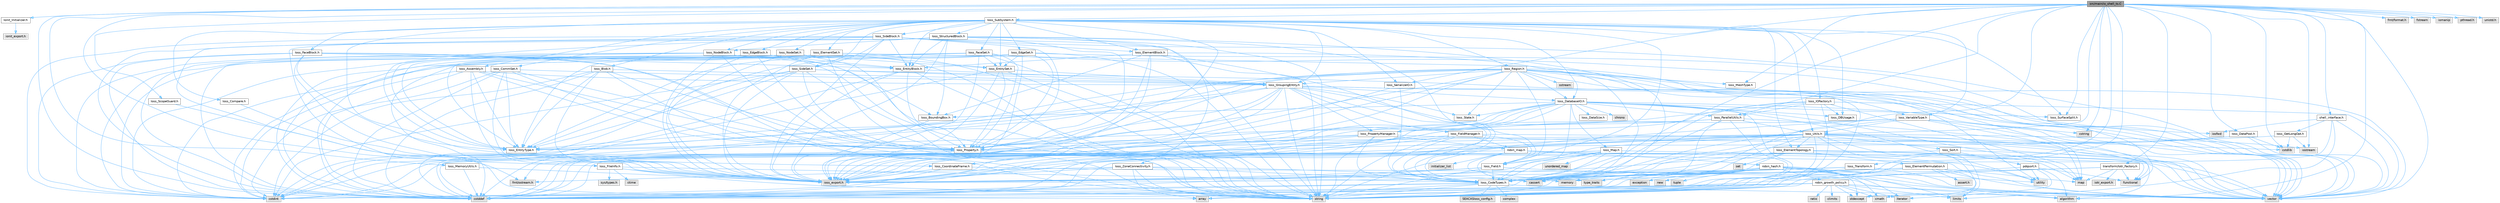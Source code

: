 digraph "src/main/io_shell_ts.C"
{
 // INTERACTIVE_SVG=YES
 // LATEX_PDF_SIZE
  bgcolor="transparent";
  edge [fontname=Helvetica,fontsize=10,labelfontname=Helvetica,labelfontsize=10];
  node [fontname=Helvetica,fontsize=10,shape=box,height=0.2,width=0.4];
  Node1 [id="Node000001",label="src/main/io_shell_ts.C",height=0.2,width=0.4,color="gray40", fillcolor="grey60", style="filled", fontcolor="black",tooltip=" "];
  Node1 -> Node2 [id="edge1_Node000001_Node000002",color="steelblue1",style="solid",tooltip=" "];
  Node2 [id="Node000002",label="Ionit_Initializer.h",height=0.2,width=0.4,color="grey40", fillcolor="white", style="filled",URL="$Ionit__Initializer_8h.html",tooltip=" "];
  Node2 -> Node3 [id="edge2_Node000002_Node000003",color="steelblue1",style="solid",tooltip=" "];
  Node3 [id="Node000003",label="ionit_export.h",height=0.2,width=0.4,color="grey60", fillcolor="#E0E0E0", style="filled",tooltip=" "];
  Node1 -> Node4 [id="edge3_Node000001_Node000004",color="steelblue1",style="solid",tooltip=" "];
  Node4 [id="Node000004",label="Ioss_CodeTypes.h",height=0.2,width=0.4,color="grey40", fillcolor="white", style="filled",URL="$Ioss__CodeTypes_8h.html",tooltip=" "];
  Node4 -> Node5 [id="edge4_Node000004_Node000005",color="steelblue1",style="solid",tooltip=" "];
  Node5 [id="Node000005",label="array",height=0.2,width=0.4,color="grey60", fillcolor="#E0E0E0", style="filled",tooltip=" "];
  Node4 -> Node6 [id="edge5_Node000004_Node000006",color="steelblue1",style="solid",tooltip=" "];
  Node6 [id="Node000006",label="cstddef",height=0.2,width=0.4,color="grey60", fillcolor="#E0E0E0", style="filled",tooltip=" "];
  Node4 -> Node7 [id="edge6_Node000004_Node000007",color="steelblue1",style="solid",tooltip=" "];
  Node7 [id="Node000007",label="cstdint",height=0.2,width=0.4,color="grey60", fillcolor="#E0E0E0", style="filled",tooltip=" "];
  Node4 -> Node8 [id="edge7_Node000004_Node000008",color="steelblue1",style="solid",tooltip=" "];
  Node8 [id="Node000008",label="string",height=0.2,width=0.4,color="grey60", fillcolor="#E0E0E0", style="filled",tooltip=" "];
  Node4 -> Node9 [id="edge8_Node000004_Node000009",color="steelblue1",style="solid",tooltip=" "];
  Node9 [id="Node000009",label="vector",height=0.2,width=0.4,color="grey60", fillcolor="#E0E0E0", style="filled",tooltip=" "];
  Node4 -> Node10 [id="edge9_Node000004_Node000010",color="steelblue1",style="solid",tooltip=" "];
  Node10 [id="Node000010",label="SEACASIoss_config.h",height=0.2,width=0.4,color="grey60", fillcolor="#E0E0E0", style="filled",tooltip=" "];
  Node4 -> Node11 [id="edge10_Node000004_Node000011",color="steelblue1",style="solid",tooltip=" "];
  Node11 [id="Node000011",label="complex",height=0.2,width=0.4,color="grey60", fillcolor="#E0E0E0", style="filled",tooltip=" "];
  Node1 -> Node12 [id="edge11_Node000001_Node000012",color="steelblue1",style="solid",tooltip=" "];
  Node12 [id="Node000012",label="Ioss_DataPool.h",height=0.2,width=0.4,color="grey40", fillcolor="white", style="filled",URL="$Ioss__DataPool_8h.html",tooltip=" "];
  Node12 -> Node13 [id="edge12_Node000012_Node000013",color="steelblue1",style="solid",tooltip=" "];
  Node13 [id="Node000013",label="ioss_export.h",height=0.2,width=0.4,color="grey60", fillcolor="#E0E0E0", style="filled",tooltip=" "];
  Node12 -> Node4 [id="edge13_Node000012_Node000004",color="steelblue1",style="solid",tooltip=" "];
  Node12 -> Node14 [id="edge14_Node000012_Node000014",color="steelblue1",style="solid",tooltip=" "];
  Node14 [id="Node000014",label="cstdlib",height=0.2,width=0.4,color="grey60", fillcolor="#E0E0E0", style="filled",tooltip=" "];
  Node12 -> Node9 [id="edge15_Node000012_Node000009",color="steelblue1",style="solid",tooltip=" "];
  Node1 -> Node15 [id="edge16_Node000001_Node000015",color="steelblue1",style="solid",tooltip=" "];
  Node15 [id="Node000015",label="Ioss_FileInfo.h",height=0.2,width=0.4,color="grey40", fillcolor="white", style="filled",URL="$Ioss__FileInfo_8h.html",tooltip=" "];
  Node15 -> Node13 [id="edge17_Node000015_Node000013",color="steelblue1",style="solid",tooltip=" "];
  Node15 -> Node4 [id="edge18_Node000015_Node000004",color="steelblue1",style="solid",tooltip=" "];
  Node15 -> Node16 [id="edge19_Node000015_Node000016",color="steelblue1",style="solid",tooltip=" "];
  Node16 [id="Node000016",label="ctime",height=0.2,width=0.4,color="grey60", fillcolor="#E0E0E0", style="filled",tooltip=" "];
  Node15 -> Node8 [id="edge20_Node000015_Node000008",color="steelblue1",style="solid",tooltip=" "];
  Node15 -> Node17 [id="edge21_Node000015_Node000017",color="steelblue1",style="solid",tooltip=" "];
  Node17 [id="Node000017",label="sys/types.h",height=0.2,width=0.4,color="grey60", fillcolor="#E0E0E0", style="filled",tooltip=" "];
  Node1 -> Node18 [id="edge22_Node000001_Node000018",color="steelblue1",style="solid",tooltip=" "];
  Node18 [id="Node000018",label="Ioss_MemoryUtils.h",height=0.2,width=0.4,color="grey40", fillcolor="white", style="filled",URL="$Ioss__MemoryUtils_8h.html",tooltip=" "];
  Node18 -> Node6 [id="edge23_Node000018_Node000006",color="steelblue1",style="solid",tooltip=" "];
  Node18 -> Node13 [id="edge24_Node000018_Node000013",color="steelblue1",style="solid",tooltip=" "];
  Node1 -> Node19 [id="edge25_Node000001_Node000019",color="steelblue1",style="solid",tooltip=" "];
  Node19 [id="Node000019",label="Ioss_MeshType.h",height=0.2,width=0.4,color="grey40", fillcolor="white", style="filled",URL="$Ioss__MeshType_8h.html",tooltip=" "];
  Node1 -> Node20 [id="edge26_Node000001_Node000020",color="steelblue1",style="solid",tooltip=" "];
  Node20 [id="Node000020",label="Ioss_ParallelUtils.h",height=0.2,width=0.4,color="grey40", fillcolor="white", style="filled",URL="$Ioss__ParallelUtils_8h.html",tooltip=" "];
  Node20 -> Node13 [id="edge27_Node000020_Node000013",color="steelblue1",style="solid",tooltip=" "];
  Node20 -> Node4 [id="edge28_Node000020_Node000004",color="steelblue1",style="solid",tooltip=" "];
  Node20 -> Node21 [id="edge29_Node000020_Node000021",color="steelblue1",style="solid",tooltip=" "];
  Node21 [id="Node000021",label="Ioss_Utils.h",height=0.2,width=0.4,color="grey40", fillcolor="white", style="filled",URL="$Ioss__Utils_8h.html",tooltip=" "];
  Node21 -> Node13 [id="edge30_Node000021_Node000013",color="steelblue1",style="solid",tooltip=" "];
  Node21 -> Node4 [id="edge31_Node000021_Node000004",color="steelblue1",style="solid",tooltip=" "];
  Node21 -> Node22 [id="edge32_Node000021_Node000022",color="steelblue1",style="solid",tooltip=" "];
  Node22 [id="Node000022",label="Ioss_ElementTopology.h",height=0.2,width=0.4,color="grey40", fillcolor="white", style="filled",URL="$Ioss__ElementTopology_8h.html",tooltip=" "];
  Node22 -> Node13 [id="edge33_Node000022_Node000013",color="steelblue1",style="solid",tooltip=" "];
  Node22 -> Node4 [id="edge34_Node000022_Node000004",color="steelblue1",style="solid",tooltip=" "];
  Node22 -> Node23 [id="edge35_Node000022_Node000023",color="steelblue1",style="solid",tooltip=" "];
  Node23 [id="Node000023",label="Ioss_ElementPermutation.h",height=0.2,width=0.4,color="grey40", fillcolor="white", style="filled",URL="$Ioss__ElementPermutation_8h.html",tooltip=" "];
  Node23 -> Node13 [id="edge36_Node000023_Node000013",color="steelblue1",style="solid",tooltip=" "];
  Node23 -> Node4 [id="edge37_Node000023_Node000004",color="steelblue1",style="solid",tooltip=" "];
  Node23 -> Node24 [id="edge38_Node000023_Node000024",color="steelblue1",style="solid",tooltip=" "];
  Node24 [id="Node000024",label="assert.h",height=0.2,width=0.4,color="grey60", fillcolor="#E0E0E0", style="filled",tooltip=" "];
  Node23 -> Node25 [id="edge39_Node000023_Node000025",color="steelblue1",style="solid",tooltip=" "];
  Node25 [id="Node000025",label="limits",height=0.2,width=0.4,color="grey60", fillcolor="#E0E0E0", style="filled",tooltip=" "];
  Node23 -> Node26 [id="edge40_Node000023_Node000026",color="steelblue1",style="solid",tooltip=" "];
  Node26 [id="Node000026",label="map",height=0.2,width=0.4,color="grey60", fillcolor="#E0E0E0", style="filled",tooltip=" "];
  Node23 -> Node8 [id="edge41_Node000023_Node000008",color="steelblue1",style="solid",tooltip=" "];
  Node23 -> Node9 [id="edge42_Node000023_Node000009",color="steelblue1",style="solid",tooltip=" "];
  Node22 -> Node26 [id="edge43_Node000022_Node000026",color="steelblue1",style="solid",tooltip=" "];
  Node22 -> Node27 [id="edge44_Node000022_Node000027",color="steelblue1",style="solid",tooltip=" "];
  Node27 [id="Node000027",label="set",height=0.2,width=0.4,color="grey60", fillcolor="#E0E0E0", style="filled",tooltip=" "];
  Node22 -> Node8 [id="edge45_Node000022_Node000008",color="steelblue1",style="solid",tooltip=" "];
  Node22 -> Node9 [id="edge46_Node000022_Node000009",color="steelblue1",style="solid",tooltip=" "];
  Node21 -> Node28 [id="edge47_Node000021_Node000028",color="steelblue1",style="solid",tooltip=" "];
  Node28 [id="Node000028",label="Ioss_EntityType.h",height=0.2,width=0.4,color="grey40", fillcolor="white", style="filled",URL="$Ioss__EntityType_8h.html",tooltip=" "];
  Node21 -> Node29 [id="edge48_Node000021_Node000029",color="steelblue1",style="solid",tooltip=" "];
  Node29 [id="Node000029",label="Ioss_Field.h",height=0.2,width=0.4,color="grey40", fillcolor="white", style="filled",URL="$Ioss__Field_8h.html",tooltip=" "];
  Node29 -> Node13 [id="edge49_Node000029_Node000013",color="steelblue1",style="solid",tooltip=" "];
  Node29 -> Node4 [id="edge50_Node000029_Node000004",color="steelblue1",style="solid",tooltip=" "];
  Node29 -> Node6 [id="edge51_Node000029_Node000006",color="steelblue1",style="solid",tooltip=" "];
  Node29 -> Node8 [id="edge52_Node000029_Node000008",color="steelblue1",style="solid",tooltip=" "];
  Node29 -> Node9 [id="edge53_Node000029_Node000009",color="steelblue1",style="solid",tooltip=" "];
  Node21 -> Node30 [id="edge54_Node000021_Node000030",color="steelblue1",style="solid",tooltip=" "];
  Node30 [id="Node000030",label="Ioss_Property.h",height=0.2,width=0.4,color="grey40", fillcolor="white", style="filled",URL="$Ioss__Property_8h.html",tooltip=" "];
  Node30 -> Node13 [id="edge55_Node000030_Node000013",color="steelblue1",style="solid",tooltip=" "];
  Node30 -> Node7 [id="edge56_Node000030_Node000007",color="steelblue1",style="solid",tooltip=" "];
  Node30 -> Node8 [id="edge57_Node000030_Node000008",color="steelblue1",style="solid",tooltip=" "];
  Node30 -> Node9 [id="edge58_Node000030_Node000009",color="steelblue1",style="solid",tooltip=" "];
  Node21 -> Node31 [id="edge59_Node000021_Node000031",color="steelblue1",style="solid",tooltip=" "];
  Node31 [id="Node000031",label="Ioss_Sort.h",height=0.2,width=0.4,color="grey40", fillcolor="white", style="filled",URL="$Ioss__Sort_8h.html",tooltip=" "];
  Node31 -> Node32 [id="edge60_Node000031_Node000032",color="steelblue1",style="solid",tooltip=" "];
  Node32 [id="Node000032",label="pdqsort.h",height=0.2,width=0.4,color="grey40", fillcolor="white", style="filled",URL="$pdqsort_8h.html",tooltip=" "];
  Node32 -> Node33 [id="edge61_Node000032_Node000033",color="steelblue1",style="solid",tooltip=" "];
  Node33 [id="Node000033",label="algorithm",height=0.2,width=0.4,color="grey60", fillcolor="#E0E0E0", style="filled",tooltip=" "];
  Node32 -> Node6 [id="edge62_Node000032_Node000006",color="steelblue1",style="solid",tooltip=" "];
  Node32 -> Node34 [id="edge63_Node000032_Node000034",color="steelblue1",style="solid",tooltip=" "];
  Node34 [id="Node000034",label="functional",height=0.2,width=0.4,color="grey60", fillcolor="#E0E0E0", style="filled",tooltip=" "];
  Node32 -> Node35 [id="edge64_Node000032_Node000035",color="steelblue1",style="solid",tooltip=" "];
  Node35 [id="Node000035",label="iterator",height=0.2,width=0.4,color="grey60", fillcolor="#E0E0E0", style="filled",tooltip=" "];
  Node32 -> Node36 [id="edge65_Node000032_Node000036",color="steelblue1",style="solid",tooltip=" "];
  Node36 [id="Node000036",label="utility",height=0.2,width=0.4,color="grey60", fillcolor="#E0E0E0", style="filled",tooltip=" "];
  Node31 -> Node6 [id="edge66_Node000031_Node000006",color="steelblue1",style="solid",tooltip=" "];
  Node31 -> Node9 [id="edge67_Node000031_Node000009",color="steelblue1",style="solid",tooltip=" "];
  Node21 -> Node33 [id="edge68_Node000021_Node000033",color="steelblue1",style="solid",tooltip=" "];
  Node21 -> Node37 [id="edge69_Node000021_Node000037",color="steelblue1",style="solid",tooltip=" "];
  Node37 [id="Node000037",label="cassert",height=0.2,width=0.4,color="grey60", fillcolor="#E0E0E0", style="filled",tooltip=" "];
  Node21 -> Node38 [id="edge70_Node000021_Node000038",color="steelblue1",style="solid",tooltip=" "];
  Node38 [id="Node000038",label="cmath",height=0.2,width=0.4,color="grey60", fillcolor="#E0E0E0", style="filled",tooltip=" "];
  Node21 -> Node6 [id="edge71_Node000021_Node000006",color="steelblue1",style="solid",tooltip=" "];
  Node21 -> Node7 [id="edge72_Node000021_Node000007",color="steelblue1",style="solid",tooltip=" "];
  Node21 -> Node14 [id="edge73_Node000021_Node000014",color="steelblue1",style="solid",tooltip=" "];
  Node21 -> Node39 [id="edge74_Node000021_Node000039",color="steelblue1",style="solid",tooltip=" "];
  Node39 [id="Node000039",label="iostream",height=0.2,width=0.4,color="grey60", fillcolor="#E0E0E0", style="filled",tooltip=" "];
  Node21 -> Node40 [id="edge75_Node000021_Node000040",color="steelblue1",style="solid",tooltip=" "];
  Node40 [id="Node000040",label="stdexcept",height=0.2,width=0.4,color="grey60", fillcolor="#E0E0E0", style="filled",tooltip=" "];
  Node21 -> Node8 [id="edge76_Node000021_Node000008",color="steelblue1",style="solid",tooltip=" "];
  Node21 -> Node9 [id="edge77_Node000021_Node000009",color="steelblue1",style="solid",tooltip=" "];
  Node20 -> Node37 [id="edge78_Node000020_Node000037",color="steelblue1",style="solid",tooltip=" "];
  Node20 -> Node6 [id="edge79_Node000020_Node000006",color="steelblue1",style="solid",tooltip=" "];
  Node20 -> Node8 [id="edge80_Node000020_Node000008",color="steelblue1",style="solid",tooltip=" "];
  Node20 -> Node9 [id="edge81_Node000020_Node000009",color="steelblue1",style="solid",tooltip=" "];
  Node1 -> Node41 [id="edge82_Node000001_Node000041",color="steelblue1",style="solid",tooltip=" "];
  Node41 [id="Node000041",label="Ioss_ScopeGuard.h",height=0.2,width=0.4,color="grey40", fillcolor="white", style="filled",URL="$Ioss__ScopeGuard_8h.html",tooltip=" "];
  Node41 -> Node13 [id="edge83_Node000041_Node000013",color="steelblue1",style="solid",tooltip=" "];
  Node1 -> Node42 [id="edge84_Node000001_Node000042",color="steelblue1",style="solid",tooltip=" "];
  Node42 [id="Node000042",label="Ioss_SerializeIO.h",height=0.2,width=0.4,color="grey40", fillcolor="white", style="filled",URL="$Ioss__SerializeIO_8h.html",tooltip=" "];
  Node42 -> Node13 [id="edge85_Node000042_Node000013",color="steelblue1",style="solid",tooltip=" "];
  Node42 -> Node4 [id="edge86_Node000042_Node000004",color="steelblue1",style="solid",tooltip=" "];
  Node1 -> Node43 [id="edge87_Node000001_Node000043",color="steelblue1",style="solid",tooltip=" "];
  Node43 [id="Node000043",label="Ioss_SubSystem.h",height=0.2,width=0.4,color="grey40", fillcolor="white", style="filled",URL="$Ioss__SubSystem_8h.html",tooltip=" "];
  Node43 -> Node44 [id="edge88_Node000043_Node000044",color="steelblue1",style="solid",tooltip=" "];
  Node44 [id="Node000044",label="Ioss_Assembly.h",height=0.2,width=0.4,color="grey40", fillcolor="white", style="filled",URL="$Ioss__Assembly_8h.html",tooltip=" "];
  Node44 -> Node13 [id="edge89_Node000044_Node000013",color="steelblue1",style="solid",tooltip=" "];
  Node44 -> Node28 [id="edge90_Node000044_Node000028",color="steelblue1",style="solid",tooltip=" "];
  Node44 -> Node30 [id="edge91_Node000044_Node000030",color="steelblue1",style="solid",tooltip=" "];
  Node44 -> Node45 [id="edge92_Node000044_Node000045",color="steelblue1",style="solid",tooltip=" "];
  Node45 [id="Node000045",label="Ioss_GroupingEntity.h",height=0.2,width=0.4,color="grey40", fillcolor="white", style="filled",URL="$Ioss__GroupingEntity_8h.html",tooltip=" "];
  Node45 -> Node13 [id="edge93_Node000045_Node000013",color="steelblue1",style="solid",tooltip=" "];
  Node45 -> Node4 [id="edge94_Node000045_Node000004",color="steelblue1",style="solid",tooltip=" "];
  Node45 -> Node46 [id="edge95_Node000045_Node000046",color="steelblue1",style="solid",tooltip=" "];
  Node46 [id="Node000046",label="Ioss_DatabaseIO.h",height=0.2,width=0.4,color="grey40", fillcolor="white", style="filled",URL="$Ioss__DatabaseIO_8h.html",tooltip=" "];
  Node46 -> Node13 [id="edge96_Node000046_Node000013",color="steelblue1",style="solid",tooltip=" "];
  Node46 -> Node47 [id="edge97_Node000046_Node000047",color="steelblue1",style="solid",tooltip=" "];
  Node47 [id="Node000047",label="Ioss_BoundingBox.h",height=0.2,width=0.4,color="grey40", fillcolor="white", style="filled",URL="$Ioss__BoundingBox_8h.html",tooltip=" "];
  Node47 -> Node13 [id="edge98_Node000047_Node000013",color="steelblue1",style="solid",tooltip=" "];
  Node46 -> Node4 [id="edge99_Node000046_Node000004",color="steelblue1",style="solid",tooltip=" "];
  Node46 -> Node48 [id="edge100_Node000046_Node000048",color="steelblue1",style="solid",tooltip=" "];
  Node48 [id="Node000048",label="Ioss_DBUsage.h",height=0.2,width=0.4,color="grey40", fillcolor="white", style="filled",URL="$Ioss__DBUsage_8h.html",tooltip=" "];
  Node46 -> Node49 [id="edge101_Node000046_Node000049",color="steelblue1",style="solid",tooltip=" "];
  Node49 [id="Node000049",label="Ioss_DataSize.h",height=0.2,width=0.4,color="grey40", fillcolor="white", style="filled",URL="$Ioss__DataSize_8h.html",tooltip=" "];
  Node46 -> Node28 [id="edge102_Node000046_Node000028",color="steelblue1",style="solid",tooltip=" "];
  Node46 -> Node50 [id="edge103_Node000046_Node000050",color="steelblue1",style="solid",tooltip=" "];
  Node50 [id="Node000050",label="Ioss_Map.h",height=0.2,width=0.4,color="grey40", fillcolor="white", style="filled",URL="$Ioss__Map_8h.html",tooltip=" "];
  Node50 -> Node13 [id="edge104_Node000050_Node000013",color="steelblue1",style="solid",tooltip=" "];
  Node50 -> Node4 [id="edge105_Node000050_Node000004",color="steelblue1",style="solid",tooltip=" "];
  Node50 -> Node29 [id="edge106_Node000050_Node000029",color="steelblue1",style="solid",tooltip=" "];
  Node50 -> Node6 [id="edge107_Node000050_Node000006",color="steelblue1",style="solid",tooltip=" "];
  Node50 -> Node7 [id="edge108_Node000050_Node000007",color="steelblue1",style="solid",tooltip=" "];
  Node50 -> Node8 [id="edge109_Node000050_Node000008",color="steelblue1",style="solid",tooltip=" "];
  Node50 -> Node9 [id="edge110_Node000050_Node000009",color="steelblue1",style="solid",tooltip=" "];
  Node50 -> Node51 [id="edge111_Node000050_Node000051",color="steelblue1",style="solid",tooltip=" "];
  Node51 [id="Node000051",label="unordered_map",height=0.2,width=0.4,color="grey60", fillcolor="#E0E0E0", style="filled",tooltip=" "];
  Node46 -> Node20 [id="edge112_Node000046_Node000020",color="steelblue1",style="solid",tooltip=" "];
  Node46 -> Node52 [id="edge113_Node000046_Node000052",color="steelblue1",style="solid",tooltip=" "];
  Node52 [id="Node000052",label="Ioss_PropertyManager.h",height=0.2,width=0.4,color="grey40", fillcolor="white", style="filled",URL="$Ioss__PropertyManager_8h.html",tooltip=" "];
  Node52 -> Node13 [id="edge114_Node000052_Node000013",color="steelblue1",style="solid",tooltip=" "];
  Node52 -> Node4 [id="edge115_Node000052_Node000004",color="steelblue1",style="solid",tooltip=" "];
  Node52 -> Node30 [id="edge116_Node000052_Node000030",color="steelblue1",style="solid",tooltip=" "];
  Node52 -> Node6 [id="edge117_Node000052_Node000006",color="steelblue1",style="solid",tooltip=" "];
  Node52 -> Node8 [id="edge118_Node000052_Node000008",color="steelblue1",style="solid",tooltip=" "];
  Node52 -> Node9 [id="edge119_Node000052_Node000009",color="steelblue1",style="solid",tooltip=" "];
  Node52 -> Node53 [id="edge120_Node000052_Node000053",color="steelblue1",style="solid",tooltip=" "];
  Node53 [id="Node000053",label="robin_map.h",height=0.2,width=0.4,color="grey40", fillcolor="white", style="filled",URL="$robin__map_8h.html",tooltip=" "];
  Node53 -> Node6 [id="edge121_Node000053_Node000006",color="steelblue1",style="solid",tooltip=" "];
  Node53 -> Node34 [id="edge122_Node000053_Node000034",color="steelblue1",style="solid",tooltip=" "];
  Node53 -> Node54 [id="edge123_Node000053_Node000054",color="steelblue1",style="solid",tooltip=" "];
  Node54 [id="Node000054",label="initializer_list",height=0.2,width=0.4,color="grey60", fillcolor="#E0E0E0", style="filled",tooltip=" "];
  Node53 -> Node55 [id="edge124_Node000053_Node000055",color="steelblue1",style="solid",tooltip=" "];
  Node55 [id="Node000055",label="memory",height=0.2,width=0.4,color="grey60", fillcolor="#E0E0E0", style="filled",tooltip=" "];
  Node53 -> Node56 [id="edge125_Node000053_Node000056",color="steelblue1",style="solid",tooltip=" "];
  Node56 [id="Node000056",label="type_traits",height=0.2,width=0.4,color="grey60", fillcolor="#E0E0E0", style="filled",tooltip=" "];
  Node53 -> Node36 [id="edge126_Node000053_Node000036",color="steelblue1",style="solid",tooltip=" "];
  Node53 -> Node57 [id="edge127_Node000053_Node000057",color="steelblue1",style="solid",tooltip=" "];
  Node57 [id="Node000057",label="robin_hash.h",height=0.2,width=0.4,color="grey40", fillcolor="white", style="filled",URL="$robin__hash_8h.html",tooltip=" "];
  Node57 -> Node33 [id="edge128_Node000057_Node000033",color="steelblue1",style="solid",tooltip=" "];
  Node57 -> Node37 [id="edge129_Node000057_Node000037",color="steelblue1",style="solid",tooltip=" "];
  Node57 -> Node38 [id="edge130_Node000057_Node000038",color="steelblue1",style="solid",tooltip=" "];
  Node57 -> Node6 [id="edge131_Node000057_Node000006",color="steelblue1",style="solid",tooltip=" "];
  Node57 -> Node7 [id="edge132_Node000057_Node000007",color="steelblue1",style="solid",tooltip=" "];
  Node57 -> Node58 [id="edge133_Node000057_Node000058",color="steelblue1",style="solid",tooltip=" "];
  Node58 [id="Node000058",label="exception",height=0.2,width=0.4,color="grey60", fillcolor="#E0E0E0", style="filled",tooltip=" "];
  Node57 -> Node35 [id="edge134_Node000057_Node000035",color="steelblue1",style="solid",tooltip=" "];
  Node57 -> Node25 [id="edge135_Node000057_Node000025",color="steelblue1",style="solid",tooltip=" "];
  Node57 -> Node55 [id="edge136_Node000057_Node000055",color="steelblue1",style="solid",tooltip=" "];
  Node57 -> Node59 [id="edge137_Node000057_Node000059",color="steelblue1",style="solid",tooltip=" "];
  Node59 [id="Node000059",label="new",height=0.2,width=0.4,color="grey60", fillcolor="#E0E0E0", style="filled",tooltip=" "];
  Node57 -> Node40 [id="edge138_Node000057_Node000040",color="steelblue1",style="solid",tooltip=" "];
  Node57 -> Node60 [id="edge139_Node000057_Node000060",color="steelblue1",style="solid",tooltip=" "];
  Node60 [id="Node000060",label="tuple",height=0.2,width=0.4,color="grey60", fillcolor="#E0E0E0", style="filled",tooltip=" "];
  Node57 -> Node56 [id="edge140_Node000057_Node000056",color="steelblue1",style="solid",tooltip=" "];
  Node57 -> Node36 [id="edge141_Node000057_Node000036",color="steelblue1",style="solid",tooltip=" "];
  Node57 -> Node9 [id="edge142_Node000057_Node000009",color="steelblue1",style="solid",tooltip=" "];
  Node57 -> Node61 [id="edge143_Node000057_Node000061",color="steelblue1",style="solid",tooltip=" "];
  Node61 [id="Node000061",label="robin_growth_policy.h",height=0.2,width=0.4,color="grey40", fillcolor="white", style="filled",URL="$robin__growth__policy_8h.html",tooltip=" "];
  Node61 -> Node33 [id="edge144_Node000061_Node000033",color="steelblue1",style="solid",tooltip=" "];
  Node61 -> Node5 [id="edge145_Node000061_Node000005",color="steelblue1",style="solid",tooltip=" "];
  Node61 -> Node62 [id="edge146_Node000061_Node000062",color="steelblue1",style="solid",tooltip=" "];
  Node62 [id="Node000062",label="climits",height=0.2,width=0.4,color="grey60", fillcolor="#E0E0E0", style="filled",tooltip=" "];
  Node61 -> Node38 [id="edge147_Node000061_Node000038",color="steelblue1",style="solid",tooltip=" "];
  Node61 -> Node6 [id="edge148_Node000061_Node000006",color="steelblue1",style="solid",tooltip=" "];
  Node61 -> Node7 [id="edge149_Node000061_Node000007",color="steelblue1",style="solid",tooltip=" "];
  Node61 -> Node35 [id="edge150_Node000061_Node000035",color="steelblue1",style="solid",tooltip=" "];
  Node61 -> Node25 [id="edge151_Node000061_Node000025",color="steelblue1",style="solid",tooltip=" "];
  Node61 -> Node63 [id="edge152_Node000061_Node000063",color="steelblue1",style="solid",tooltip=" "];
  Node63 [id="Node000063",label="ratio",height=0.2,width=0.4,color="grey60", fillcolor="#E0E0E0", style="filled",tooltip=" "];
  Node61 -> Node40 [id="edge153_Node000061_Node000040",color="steelblue1",style="solid",tooltip=" "];
  Node46 -> Node64 [id="edge154_Node000046_Node000064",color="steelblue1",style="solid",tooltip=" "];
  Node64 [id="Node000064",label="Ioss_State.h",height=0.2,width=0.4,color="grey40", fillcolor="white", style="filled",URL="$Ioss__State_8h.html",tooltip=" "];
  Node46 -> Node65 [id="edge155_Node000046_Node000065",color="steelblue1",style="solid",tooltip=" "];
  Node65 [id="Node000065",label="Ioss_SurfaceSplit.h",height=0.2,width=0.4,color="grey40", fillcolor="white", style="filled",URL="$Ioss__SurfaceSplit_8h.html",tooltip=" "];
  Node46 -> Node66 [id="edge156_Node000046_Node000066",color="steelblue1",style="solid",tooltip=" "];
  Node66 [id="Node000066",label="chrono",height=0.2,width=0.4,color="grey60", fillcolor="#E0E0E0", style="filled",tooltip=" "];
  Node46 -> Node6 [id="edge157_Node000046_Node000006",color="steelblue1",style="solid",tooltip=" "];
  Node46 -> Node7 [id="edge158_Node000046_Node000007",color="steelblue1",style="solid",tooltip=" "];
  Node46 -> Node26 [id="edge159_Node000046_Node000026",color="steelblue1",style="solid",tooltip=" "];
  Node46 -> Node8 [id="edge160_Node000046_Node000008",color="steelblue1",style="solid",tooltip=" "];
  Node46 -> Node36 [id="edge161_Node000046_Node000036",color="steelblue1",style="solid",tooltip=" "];
  Node46 -> Node9 [id="edge162_Node000046_Node000009",color="steelblue1",style="solid",tooltip=" "];
  Node45 -> Node28 [id="edge163_Node000045_Node000028",color="steelblue1",style="solid",tooltip=" "];
  Node45 -> Node29 [id="edge164_Node000045_Node000029",color="steelblue1",style="solid",tooltip=" "];
  Node45 -> Node67 [id="edge165_Node000045_Node000067",color="steelblue1",style="solid",tooltip=" "];
  Node67 [id="Node000067",label="Ioss_FieldManager.h",height=0.2,width=0.4,color="grey40", fillcolor="white", style="filled",URL="$Ioss__FieldManager_8h.html",tooltip=" "];
  Node67 -> Node13 [id="edge166_Node000067_Node000013",color="steelblue1",style="solid",tooltip=" "];
  Node67 -> Node4 [id="edge167_Node000067_Node000004",color="steelblue1",style="solid",tooltip=" "];
  Node67 -> Node29 [id="edge168_Node000067_Node000029",color="steelblue1",style="solid",tooltip=" "];
  Node67 -> Node6 [id="edge169_Node000067_Node000006",color="steelblue1",style="solid",tooltip=" "];
  Node67 -> Node8 [id="edge170_Node000067_Node000008",color="steelblue1",style="solid",tooltip=" "];
  Node67 -> Node9 [id="edge171_Node000067_Node000009",color="steelblue1",style="solid",tooltip=" "];
  Node67 -> Node53 [id="edge172_Node000067_Node000053",color="steelblue1",style="solid",tooltip=" "];
  Node45 -> Node30 [id="edge173_Node000045_Node000030",color="steelblue1",style="solid",tooltip=" "];
  Node45 -> Node52 [id="edge174_Node000045_Node000052",color="steelblue1",style="solid",tooltip=" "];
  Node45 -> Node64 [id="edge175_Node000045_Node000064",color="steelblue1",style="solid",tooltip=" "];
  Node45 -> Node68 [id="edge176_Node000045_Node000068",color="steelblue1",style="solid",tooltip=" "];
  Node68 [id="Node000068",label="Ioss_VariableType.h",height=0.2,width=0.4,color="grey40", fillcolor="white", style="filled",URL="$Ioss__VariableType_8h.html",tooltip=" "];
  Node68 -> Node13 [id="edge177_Node000068_Node000013",color="steelblue1",style="solid",tooltip=" "];
  Node68 -> Node4 [id="edge178_Node000068_Node000004",color="steelblue1",style="solid",tooltip=" "];
  Node68 -> Node21 [id="edge179_Node000068_Node000021",color="steelblue1",style="solid",tooltip=" "];
  Node68 -> Node69 [id="edge180_Node000068_Node000069",color="steelblue1",style="solid",tooltip=" "];
  Node69 [id="Node000069",label="cstring",height=0.2,width=0.4,color="grey60", fillcolor="#E0E0E0", style="filled",tooltip=" "];
  Node68 -> Node34 [id="edge181_Node000068_Node000034",color="steelblue1",style="solid",tooltip=" "];
  Node68 -> Node26 [id="edge182_Node000068_Node000026",color="steelblue1",style="solid",tooltip=" "];
  Node68 -> Node8 [id="edge183_Node000068_Node000008",color="steelblue1",style="solid",tooltip=" "];
  Node68 -> Node9 [id="edge184_Node000068_Node000009",color="steelblue1",style="solid",tooltip=" "];
  Node45 -> Node6 [id="edge185_Node000045_Node000006",color="steelblue1",style="solid",tooltip=" "];
  Node45 -> Node7 [id="edge186_Node000045_Node000007",color="steelblue1",style="solid",tooltip=" "];
  Node45 -> Node8 [id="edge187_Node000045_Node000008",color="steelblue1",style="solid",tooltip=" "];
  Node45 -> Node9 [id="edge188_Node000045_Node000009",color="steelblue1",style="solid",tooltip=" "];
  Node44 -> Node6 [id="edge189_Node000044_Node000006",color="steelblue1",style="solid",tooltip=" "];
  Node44 -> Node7 [id="edge190_Node000044_Node000007",color="steelblue1",style="solid",tooltip=" "];
  Node44 -> Node8 [id="edge191_Node000044_Node000008",color="steelblue1",style="solid",tooltip=" "];
  Node43 -> Node70 [id="edge192_Node000043_Node000070",color="steelblue1",style="solid",tooltip=" "];
  Node70 [id="Node000070",label="Ioss_Blob.h",height=0.2,width=0.4,color="grey40", fillcolor="white", style="filled",URL="$Ioss__Blob_8h.html",tooltip=" "];
  Node70 -> Node13 [id="edge193_Node000070_Node000013",color="steelblue1",style="solid",tooltip=" "];
  Node70 -> Node28 [id="edge194_Node000070_Node000028",color="steelblue1",style="solid",tooltip=" "];
  Node70 -> Node30 [id="edge195_Node000070_Node000030",color="steelblue1",style="solid",tooltip=" "];
  Node70 -> Node45 [id="edge196_Node000070_Node000045",color="steelblue1",style="solid",tooltip=" "];
  Node70 -> Node6 [id="edge197_Node000070_Node000006",color="steelblue1",style="solid",tooltip=" "];
  Node70 -> Node7 [id="edge198_Node000070_Node000007",color="steelblue1",style="solid",tooltip=" "];
  Node70 -> Node8 [id="edge199_Node000070_Node000008",color="steelblue1",style="solid",tooltip=" "];
  Node43 -> Node71 [id="edge200_Node000043_Node000071",color="steelblue1",style="solid",tooltip=" "];
  Node71 [id="Node000071",label="Ioss_CommSet.h",height=0.2,width=0.4,color="grey40", fillcolor="white", style="filled",URL="$Ioss__CommSet_8h.html",tooltip=" "];
  Node71 -> Node13 [id="edge201_Node000071_Node000013",color="steelblue1",style="solid",tooltip=" "];
  Node71 -> Node28 [id="edge202_Node000071_Node000028",color="steelblue1",style="solid",tooltip=" "];
  Node71 -> Node45 [id="edge203_Node000071_Node000045",color="steelblue1",style="solid",tooltip=" "];
  Node71 -> Node30 [id="edge204_Node000071_Node000030",color="steelblue1",style="solid",tooltip=" "];
  Node71 -> Node6 [id="edge205_Node000071_Node000006",color="steelblue1",style="solid",tooltip=" "];
  Node71 -> Node7 [id="edge206_Node000071_Node000007",color="steelblue1",style="solid",tooltip=" "];
  Node71 -> Node8 [id="edge207_Node000071_Node000008",color="steelblue1",style="solid",tooltip=" "];
  Node43 -> Node72 [id="edge208_Node000043_Node000072",color="steelblue1",style="solid",tooltip=" "];
  Node72 [id="Node000072",label="Ioss_Compare.h",height=0.2,width=0.4,color="grey40", fillcolor="white", style="filled",URL="$Ioss__Compare_8h.html",tooltip=" "];
  Node72 -> Node13 [id="edge209_Node000072_Node000013",color="steelblue1",style="solid",tooltip=" "];
  Node43 -> Node73 [id="edge210_Node000043_Node000073",color="steelblue1",style="solid",tooltip=" "];
  Node73 [id="Node000073",label="Ioss_CoordinateFrame.h",height=0.2,width=0.4,color="grey40", fillcolor="white", style="filled",URL="$Ioss__CoordinateFrame_8h.html",tooltip=" "];
  Node73 -> Node13 [id="edge211_Node000073_Node000013",color="steelblue1",style="solid",tooltip=" "];
  Node73 -> Node7 [id="edge212_Node000073_Node000007",color="steelblue1",style="solid",tooltip=" "];
  Node73 -> Node9 [id="edge213_Node000073_Node000009",color="steelblue1",style="solid",tooltip=" "];
  Node43 -> Node48 [id="edge214_Node000043_Node000048",color="steelblue1",style="solid",tooltip=" "];
  Node43 -> Node46 [id="edge215_Node000043_Node000046",color="steelblue1",style="solid",tooltip=" "];
  Node43 -> Node74 [id="edge216_Node000043_Node000074",color="steelblue1",style="solid",tooltip=" "];
  Node74 [id="Node000074",label="Ioss_EdgeBlock.h",height=0.2,width=0.4,color="grey40", fillcolor="white", style="filled",URL="$Ioss__EdgeBlock_8h.html",tooltip=" "];
  Node74 -> Node13 [id="edge217_Node000074_Node000013",color="steelblue1",style="solid",tooltip=" "];
  Node74 -> Node28 [id="edge218_Node000074_Node000028",color="steelblue1",style="solid",tooltip=" "];
  Node74 -> Node75 [id="edge219_Node000074_Node000075",color="steelblue1",style="solid",tooltip=" "];
  Node75 [id="Node000075",label="Ioss_EntityBlock.h",height=0.2,width=0.4,color="grey40", fillcolor="white", style="filled",URL="$Ioss__EntityBlock_8h.html",tooltip=" "];
  Node75 -> Node13 [id="edge220_Node000075_Node000013",color="steelblue1",style="solid",tooltip=" "];
  Node75 -> Node45 [id="edge221_Node000075_Node000045",color="steelblue1",style="solid",tooltip=" "];
  Node75 -> Node30 [id="edge222_Node000075_Node000030",color="steelblue1",style="solid",tooltip=" "];
  Node75 -> Node6 [id="edge223_Node000075_Node000006",color="steelblue1",style="solid",tooltip=" "];
  Node75 -> Node8 [id="edge224_Node000075_Node000008",color="steelblue1",style="solid",tooltip=" "];
  Node74 -> Node30 [id="edge225_Node000074_Node000030",color="steelblue1",style="solid",tooltip=" "];
  Node74 -> Node6 [id="edge226_Node000074_Node000006",color="steelblue1",style="solid",tooltip=" "];
  Node74 -> Node7 [id="edge227_Node000074_Node000007",color="steelblue1",style="solid",tooltip=" "];
  Node74 -> Node8 [id="edge228_Node000074_Node000008",color="steelblue1",style="solid",tooltip=" "];
  Node43 -> Node76 [id="edge229_Node000043_Node000076",color="steelblue1",style="solid",tooltip=" "];
  Node76 [id="Node000076",label="Ioss_EdgeSet.h",height=0.2,width=0.4,color="grey40", fillcolor="white", style="filled",URL="$Ioss__EdgeSet_8h.html",tooltip=" "];
  Node76 -> Node13 [id="edge230_Node000076_Node000013",color="steelblue1",style="solid",tooltip=" "];
  Node76 -> Node28 [id="edge231_Node000076_Node000028",color="steelblue1",style="solid",tooltip=" "];
  Node76 -> Node30 [id="edge232_Node000076_Node000030",color="steelblue1",style="solid",tooltip=" "];
  Node76 -> Node77 [id="edge233_Node000076_Node000077",color="steelblue1",style="solid",tooltip=" "];
  Node77 [id="Node000077",label="Ioss_EntitySet.h",height=0.2,width=0.4,color="grey40", fillcolor="white", style="filled",URL="$Ioss__EntitySet_8h.html",tooltip=" "];
  Node77 -> Node13 [id="edge234_Node000077_Node000013",color="steelblue1",style="solid",tooltip=" "];
  Node77 -> Node45 [id="edge235_Node000077_Node000045",color="steelblue1",style="solid",tooltip=" "];
  Node77 -> Node30 [id="edge236_Node000077_Node000030",color="steelblue1",style="solid",tooltip=" "];
  Node77 -> Node6 [id="edge237_Node000077_Node000006",color="steelblue1",style="solid",tooltip=" "];
  Node77 -> Node8 [id="edge238_Node000077_Node000008",color="steelblue1",style="solid",tooltip=" "];
  Node76 -> Node6 [id="edge239_Node000076_Node000006",color="steelblue1",style="solid",tooltip=" "];
  Node76 -> Node7 [id="edge240_Node000076_Node000007",color="steelblue1",style="solid",tooltip=" "];
  Node76 -> Node8 [id="edge241_Node000076_Node000008",color="steelblue1",style="solid",tooltip=" "];
  Node76 -> Node9 [id="edge242_Node000076_Node000009",color="steelblue1",style="solid",tooltip=" "];
  Node43 -> Node78 [id="edge243_Node000043_Node000078",color="steelblue1",style="solid",tooltip=" "];
  Node78 [id="Node000078",label="Ioss_ElementBlock.h",height=0.2,width=0.4,color="grey40", fillcolor="white", style="filled",URL="$Ioss__ElementBlock_8h.html",tooltip=" "];
  Node78 -> Node13 [id="edge244_Node000078_Node000013",color="steelblue1",style="solid",tooltip=" "];
  Node78 -> Node47 [id="edge245_Node000078_Node000047",color="steelblue1",style="solid",tooltip=" "];
  Node78 -> Node4 [id="edge246_Node000078_Node000004",color="steelblue1",style="solid",tooltip=" "];
  Node78 -> Node75 [id="edge247_Node000078_Node000075",color="steelblue1",style="solid",tooltip=" "];
  Node78 -> Node30 [id="edge248_Node000078_Node000030",color="steelblue1",style="solid",tooltip=" "];
  Node78 -> Node37 [id="edge249_Node000078_Node000037",color="steelblue1",style="solid",tooltip=" "];
  Node78 -> Node8 [id="edge250_Node000078_Node000008",color="steelblue1",style="solid",tooltip=" "];
  Node43 -> Node79 [id="edge251_Node000043_Node000079",color="steelblue1",style="solid",tooltip=" "];
  Node79 [id="Node000079",label="Ioss_ElementSet.h",height=0.2,width=0.4,color="grey40", fillcolor="white", style="filled",URL="$Ioss__ElementSet_8h.html",tooltip=" "];
  Node79 -> Node13 [id="edge252_Node000079_Node000013",color="steelblue1",style="solid",tooltip=" "];
  Node79 -> Node28 [id="edge253_Node000079_Node000028",color="steelblue1",style="solid",tooltip=" "];
  Node79 -> Node30 [id="edge254_Node000079_Node000030",color="steelblue1",style="solid",tooltip=" "];
  Node79 -> Node77 [id="edge255_Node000079_Node000077",color="steelblue1",style="solid",tooltip=" "];
  Node79 -> Node6 [id="edge256_Node000079_Node000006",color="steelblue1",style="solid",tooltip=" "];
  Node79 -> Node7 [id="edge257_Node000079_Node000007",color="steelblue1",style="solid",tooltip=" "];
  Node79 -> Node8 [id="edge258_Node000079_Node000008",color="steelblue1",style="solid",tooltip=" "];
  Node79 -> Node9 [id="edge259_Node000079_Node000009",color="steelblue1",style="solid",tooltip=" "];
  Node43 -> Node22 [id="edge260_Node000043_Node000022",color="steelblue1",style="solid",tooltip=" "];
  Node43 -> Node75 [id="edge261_Node000043_Node000075",color="steelblue1",style="solid",tooltip=" "];
  Node43 -> Node77 [id="edge262_Node000043_Node000077",color="steelblue1",style="solid",tooltip=" "];
  Node43 -> Node80 [id="edge263_Node000043_Node000080",color="steelblue1",style="solid",tooltip=" "];
  Node80 [id="Node000080",label="Ioss_FaceBlock.h",height=0.2,width=0.4,color="grey40", fillcolor="white", style="filled",URL="$Ioss__FaceBlock_8h.html",tooltip=" "];
  Node80 -> Node13 [id="edge264_Node000080_Node000013",color="steelblue1",style="solid",tooltip=" "];
  Node80 -> Node28 [id="edge265_Node000080_Node000028",color="steelblue1",style="solid",tooltip=" "];
  Node80 -> Node75 [id="edge266_Node000080_Node000075",color="steelblue1",style="solid",tooltip=" "];
  Node80 -> Node30 [id="edge267_Node000080_Node000030",color="steelblue1",style="solid",tooltip=" "];
  Node80 -> Node6 [id="edge268_Node000080_Node000006",color="steelblue1",style="solid",tooltip=" "];
  Node80 -> Node7 [id="edge269_Node000080_Node000007",color="steelblue1",style="solid",tooltip=" "];
  Node80 -> Node8 [id="edge270_Node000080_Node000008",color="steelblue1",style="solid",tooltip=" "];
  Node43 -> Node81 [id="edge271_Node000043_Node000081",color="steelblue1",style="solid",tooltip=" "];
  Node81 [id="Node000081",label="Ioss_FaceSet.h",height=0.2,width=0.4,color="grey40", fillcolor="white", style="filled",URL="$Ioss__FaceSet_8h.html",tooltip=" "];
  Node81 -> Node13 [id="edge272_Node000081_Node000013",color="steelblue1",style="solid",tooltip=" "];
  Node81 -> Node28 [id="edge273_Node000081_Node000028",color="steelblue1",style="solid",tooltip=" "];
  Node81 -> Node30 [id="edge274_Node000081_Node000030",color="steelblue1",style="solid",tooltip=" "];
  Node81 -> Node77 [id="edge275_Node000081_Node000077",color="steelblue1",style="solid",tooltip=" "];
  Node81 -> Node6 [id="edge276_Node000081_Node000006",color="steelblue1",style="solid",tooltip=" "];
  Node81 -> Node7 [id="edge277_Node000081_Node000007",color="steelblue1",style="solid",tooltip=" "];
  Node81 -> Node8 [id="edge278_Node000081_Node000008",color="steelblue1",style="solid",tooltip=" "];
  Node81 -> Node9 [id="edge279_Node000081_Node000009",color="steelblue1",style="solid",tooltip=" "];
  Node43 -> Node29 [id="edge280_Node000043_Node000029",color="steelblue1",style="solid",tooltip=" "];
  Node43 -> Node45 [id="edge281_Node000043_Node000045",color="steelblue1",style="solid",tooltip=" "];
  Node43 -> Node82 [id="edge282_Node000043_Node000082",color="steelblue1",style="solid",tooltip=" "];
  Node82 [id="Node000082",label="Ioss_IOFactory.h",height=0.2,width=0.4,color="grey40", fillcolor="white", style="filled",URL="$Ioss__IOFactory_8h.html",tooltip=" "];
  Node82 -> Node13 [id="edge283_Node000082_Node000013",color="steelblue1",style="solid",tooltip=" "];
  Node82 -> Node4 [id="edge284_Node000082_Node000004",color="steelblue1",style="solid",tooltip=" "];
  Node82 -> Node8 [id="edge285_Node000082_Node000008",color="steelblue1",style="solid",tooltip=" "];
  Node82 -> Node48 [id="edge286_Node000082_Node000048",color="steelblue1",style="solid",tooltip=" "];
  Node82 -> Node20 [id="edge287_Node000082_Node000020",color="steelblue1",style="solid",tooltip=" "];
  Node82 -> Node52 [id="edge288_Node000082_Node000052",color="steelblue1",style="solid",tooltip=" "];
  Node82 -> Node26 [id="edge289_Node000082_Node000026",color="steelblue1",style="solid",tooltip=" "];
  Node82 -> Node9 [id="edge290_Node000082_Node000009",color="steelblue1",style="solid",tooltip=" "];
  Node43 -> Node83 [id="edge291_Node000043_Node000083",color="steelblue1",style="solid",tooltip=" "];
  Node83 [id="Node000083",label="Ioss_NodeBlock.h",height=0.2,width=0.4,color="grey40", fillcolor="white", style="filled",URL="$Ioss__NodeBlock_8h.html",tooltip=" "];
  Node83 -> Node13 [id="edge292_Node000083_Node000013",color="steelblue1",style="solid",tooltip=" "];
  Node83 -> Node47 [id="edge293_Node000083_Node000047",color="steelblue1",style="solid",tooltip=" "];
  Node83 -> Node75 [id="edge294_Node000083_Node000075",color="steelblue1",style="solid",tooltip=" "];
  Node83 -> Node28 [id="edge295_Node000083_Node000028",color="steelblue1",style="solid",tooltip=" "];
  Node83 -> Node30 [id="edge296_Node000083_Node000030",color="steelblue1",style="solid",tooltip=" "];
  Node83 -> Node6 [id="edge297_Node000083_Node000006",color="steelblue1",style="solid",tooltip=" "];
  Node83 -> Node7 [id="edge298_Node000083_Node000007",color="steelblue1",style="solid",tooltip=" "];
  Node83 -> Node8 [id="edge299_Node000083_Node000008",color="steelblue1",style="solid",tooltip=" "];
  Node43 -> Node84 [id="edge300_Node000043_Node000084",color="steelblue1",style="solid",tooltip=" "];
  Node84 [id="Node000084",label="Ioss_NodeSet.h",height=0.2,width=0.4,color="grey40", fillcolor="white", style="filled",URL="$Ioss__NodeSet_8h.html",tooltip=" "];
  Node84 -> Node13 [id="edge301_Node000084_Node000013",color="steelblue1",style="solid",tooltip=" "];
  Node84 -> Node28 [id="edge302_Node000084_Node000028",color="steelblue1",style="solid",tooltip=" "];
  Node84 -> Node30 [id="edge303_Node000084_Node000030",color="steelblue1",style="solid",tooltip=" "];
  Node84 -> Node77 [id="edge304_Node000084_Node000077",color="steelblue1",style="solid",tooltip=" "];
  Node84 -> Node6 [id="edge305_Node000084_Node000006",color="steelblue1",style="solid",tooltip=" "];
  Node84 -> Node7 [id="edge306_Node000084_Node000007",color="steelblue1",style="solid",tooltip=" "];
  Node84 -> Node8 [id="edge307_Node000084_Node000008",color="steelblue1",style="solid",tooltip=" "];
  Node43 -> Node30 [id="edge308_Node000043_Node000030",color="steelblue1",style="solid",tooltip=" "];
  Node43 -> Node85 [id="edge309_Node000043_Node000085",color="steelblue1",style="solid",tooltip=" "];
  Node85 [id="Node000085",label="Ioss_Region.h",height=0.2,width=0.4,color="grey40", fillcolor="white", style="filled",URL="$Ioss__Region_8h.html",tooltip=" "];
  Node85 -> Node13 [id="edge310_Node000085_Node000013",color="steelblue1",style="solid",tooltip=" "];
  Node85 -> Node73 [id="edge311_Node000085_Node000073",color="steelblue1",style="solid",tooltip=" "];
  Node85 -> Node46 [id="edge312_Node000085_Node000046",color="steelblue1",style="solid",tooltip=" "];
  Node85 -> Node28 [id="edge313_Node000085_Node000028",color="steelblue1",style="solid",tooltip=" "];
  Node85 -> Node29 [id="edge314_Node000085_Node000029",color="steelblue1",style="solid",tooltip=" "];
  Node85 -> Node45 [id="edge315_Node000085_Node000045",color="steelblue1",style="solid",tooltip=" "];
  Node85 -> Node19 [id="edge316_Node000085_Node000019",color="steelblue1",style="solid",tooltip=" "];
  Node85 -> Node30 [id="edge317_Node000085_Node000030",color="steelblue1",style="solid",tooltip=" "];
  Node85 -> Node64 [id="edge318_Node000085_Node000064",color="steelblue1",style="solid",tooltip=" "];
  Node85 -> Node6 [id="edge319_Node000085_Node000006",color="steelblue1",style="solid",tooltip=" "];
  Node85 -> Node7 [id="edge320_Node000085_Node000007",color="steelblue1",style="solid",tooltip=" "];
  Node85 -> Node34 [id="edge321_Node000085_Node000034",color="steelblue1",style="solid",tooltip=" "];
  Node85 -> Node86 [id="edge322_Node000085_Node000086",color="steelblue1",style="solid",tooltip=" "];
  Node86 [id="Node000086",label="iosfwd",height=0.2,width=0.4,color="grey60", fillcolor="#E0E0E0", style="filled",tooltip=" "];
  Node85 -> Node26 [id="edge323_Node000085_Node000026",color="steelblue1",style="solid",tooltip=" "];
  Node85 -> Node8 [id="edge324_Node000085_Node000008",color="steelblue1",style="solid",tooltip=" "];
  Node85 -> Node36 [id="edge325_Node000085_Node000036",color="steelblue1",style="solid",tooltip=" "];
  Node85 -> Node9 [id="edge326_Node000085_Node000009",color="steelblue1",style="solid",tooltip=" "];
  Node85 -> Node87 [id="edge327_Node000085_Node000087",color="steelblue1",style="solid",tooltip=" "];
  Node87 [id="Node000087",label="sstream",height=0.2,width=0.4,color="grey60", fillcolor="#E0E0E0", style="filled",tooltip=" "];
  Node85 -> Node88 [id="edge328_Node000085_Node000088",color="steelblue1",style="solid",tooltip=" "];
  Node88 [id="Node000088",label="fmt/ostream.h",height=0.2,width=0.4,color="grey60", fillcolor="#E0E0E0", style="filled",tooltip=" "];
  Node43 -> Node42 [id="edge329_Node000043_Node000042",color="steelblue1",style="solid",tooltip=" "];
  Node43 -> Node89 [id="edge330_Node000043_Node000089",color="steelblue1",style="solid",tooltip=" "];
  Node89 [id="Node000089",label="Ioss_SideBlock.h",height=0.2,width=0.4,color="grey40", fillcolor="white", style="filled",URL="$Ioss__SideBlock_8h.html",tooltip=" "];
  Node89 -> Node13 [id="edge331_Node000089_Node000013",color="steelblue1",style="solid",tooltip=" "];
  Node89 -> Node78 [id="edge332_Node000089_Node000078",color="steelblue1",style="solid",tooltip=" "];
  Node89 -> Node75 [id="edge333_Node000089_Node000075",color="steelblue1",style="solid",tooltip=" "];
  Node89 -> Node28 [id="edge334_Node000089_Node000028",color="steelblue1",style="solid",tooltip=" "];
  Node89 -> Node30 [id="edge335_Node000089_Node000030",color="steelblue1",style="solid",tooltip=" "];
  Node89 -> Node90 [id="edge336_Node000089_Node000090",color="steelblue1",style="solid",tooltip=" "];
  Node90 [id="Node000090",label="Ioss_SideSet.h",height=0.2,width=0.4,color="grey40", fillcolor="white", style="filled",URL="$Ioss__SideSet_8h.html",tooltip=" "];
  Node90 -> Node13 [id="edge337_Node000090_Node000013",color="steelblue1",style="solid",tooltip=" "];
  Node90 -> Node28 [id="edge338_Node000090_Node000028",color="steelblue1",style="solid",tooltip=" "];
  Node90 -> Node45 [id="edge339_Node000090_Node000045",color="steelblue1",style="solid",tooltip=" "];
  Node90 -> Node30 [id="edge340_Node000090_Node000030",color="steelblue1",style="solid",tooltip=" "];
  Node90 -> Node6 [id="edge341_Node000090_Node000006",color="steelblue1",style="solid",tooltip=" "];
  Node90 -> Node7 [id="edge342_Node000090_Node000007",color="steelblue1",style="solid",tooltip=" "];
  Node90 -> Node8 [id="edge343_Node000090_Node000008",color="steelblue1",style="solid",tooltip=" "];
  Node90 -> Node9 [id="edge344_Node000090_Node000009",color="steelblue1",style="solid",tooltip=" "];
  Node89 -> Node6 [id="edge345_Node000089_Node000006",color="steelblue1",style="solid",tooltip=" "];
  Node89 -> Node7 [id="edge346_Node000089_Node000007",color="steelblue1",style="solid",tooltip=" "];
  Node89 -> Node8 [id="edge347_Node000089_Node000008",color="steelblue1",style="solid",tooltip=" "];
  Node89 -> Node9 [id="edge348_Node000089_Node000009",color="steelblue1",style="solid",tooltip=" "];
  Node43 -> Node90 [id="edge349_Node000043_Node000090",color="steelblue1",style="solid",tooltip=" "];
  Node43 -> Node91 [id="edge350_Node000043_Node000091",color="steelblue1",style="solid",tooltip=" "];
  Node91 [id="Node000091",label="Ioss_StructuredBlock.h",height=0.2,width=0.4,color="grey40", fillcolor="white", style="filled",URL="$Ioss__StructuredBlock_8h.html",tooltip=" "];
  Node91 -> Node13 [id="edge351_Node000091_Node000013",color="steelblue1",style="solid",tooltip=" "];
  Node91 -> Node47 [id="edge352_Node000091_Node000047",color="steelblue1",style="solid",tooltip=" "];
  Node91 -> Node4 [id="edge353_Node000091_Node000004",color="steelblue1",style="solid",tooltip=" "];
  Node91 -> Node75 [id="edge354_Node000091_Node000075",color="steelblue1",style="solid",tooltip=" "];
  Node91 -> Node83 [id="edge355_Node000091_Node000083",color="steelblue1",style="solid",tooltip=" "];
  Node91 -> Node30 [id="edge356_Node000091_Node000030",color="steelblue1",style="solid",tooltip=" "];
  Node91 -> Node92 [id="edge357_Node000091_Node000092",color="steelblue1",style="solid",tooltip=" "];
  Node92 [id="Node000092",label="Ioss_ZoneConnectivity.h",height=0.2,width=0.4,color="grey40", fillcolor="white", style="filled",URL="$Ioss__ZoneConnectivity_8h.html",tooltip=" "];
  Node92 -> Node13 [id="edge358_Node000092_Node000013",color="steelblue1",style="solid",tooltip=" "];
  Node92 -> Node4 [id="edge359_Node000092_Node000004",color="steelblue1",style="solid",tooltip=" "];
  Node92 -> Node5 [id="edge360_Node000092_Node000005",color="steelblue1",style="solid",tooltip=" "];
  Node92 -> Node37 [id="edge361_Node000092_Node000037",color="steelblue1",style="solid",tooltip=" "];
  Node92 -> Node88 [id="edge362_Node000092_Node000088",color="steelblue1",style="solid",tooltip=" "];
  Node92 -> Node8 [id="edge363_Node000092_Node000008",color="steelblue1",style="solid",tooltip=" "];
  Node91 -> Node5 [id="edge364_Node000091_Node000005",color="steelblue1",style="solid",tooltip=" "];
  Node91 -> Node37 [id="edge365_Node000091_Node000037",color="steelblue1",style="solid",tooltip=" "];
  Node91 -> Node88 [id="edge366_Node000091_Node000088",color="steelblue1",style="solid",tooltip=" "];
  Node91 -> Node8 [id="edge367_Node000091_Node000008",color="steelblue1",style="solid",tooltip=" "];
  Node43 -> Node65 [id="edge368_Node000043_Node000065",color="steelblue1",style="solid",tooltip=" "];
  Node43 -> Node21 [id="edge369_Node000043_Node000021",color="steelblue1",style="solid",tooltip=" "];
  Node43 -> Node68 [id="edge370_Node000043_Node000068",color="steelblue1",style="solid",tooltip=" "];
  Node1 -> Node65 [id="edge371_Node000001_Node000065",color="steelblue1",style="solid",tooltip=" "];
  Node1 -> Node93 [id="edge372_Node000001_Node000093",color="steelblue1",style="solid",tooltip=" "];
  Node93 [id="Node000093",label="Ioss_Transform.h",height=0.2,width=0.4,color="grey40", fillcolor="white", style="filled",URL="$Ioss__Transform_8h.html",tooltip=" "];
  Node93 -> Node13 [id="edge373_Node000093_Node000013",color="steelblue1",style="solid",tooltip=" "];
  Node93 -> Node4 [id="edge374_Node000093_Node000004",color="steelblue1",style="solid",tooltip=" "];
  Node93 -> Node8 [id="edge375_Node000093_Node000008",color="steelblue1",style="solid",tooltip=" "];
  Node93 -> Node9 [id="edge376_Node000093_Node000009",color="steelblue1",style="solid",tooltip=" "];
  Node1 -> Node21 [id="edge377_Node000001_Node000021",color="steelblue1",style="solid",tooltip=" "];
  Node1 -> Node94 [id="edge378_Node000001_Node000094",color="steelblue1",style="solid",tooltip=" "];
  Node94 [id="Node000094",label="fmt/format.h",height=0.2,width=0.4,color="grey60", fillcolor="#E0E0E0", style="filled",tooltip=" "];
  Node1 -> Node95 [id="edge379_Node000001_Node000095",color="steelblue1",style="solid",tooltip=" "];
  Node95 [id="Node000095",label="transform/Iotr_Factory.h",height=0.2,width=0.4,color="grey40", fillcolor="white", style="filled",URL="$Iotr__Factory_8h.html",tooltip=" "];
  Node95 -> Node96 [id="edge380_Node000095_Node000096",color="steelblue1",style="solid",tooltip=" "];
  Node96 [id="Node000096",label="iotr_export.h",height=0.2,width=0.4,color="grey60", fillcolor="#E0E0E0", style="filled",tooltip=" "];
  Node95 -> Node4 [id="edge381_Node000095_Node000004",color="steelblue1",style="solid",tooltip=" "];
  Node95 -> Node34 [id="edge382_Node000095_Node000034",color="steelblue1",style="solid",tooltip=" "];
  Node95 -> Node26 [id="edge383_Node000095_Node000026",color="steelblue1",style="solid",tooltip=" "];
  Node95 -> Node8 [id="edge384_Node000095_Node000008",color="steelblue1",style="solid",tooltip=" "];
  Node1 -> Node33 [id="edge385_Node000001_Node000033",color="steelblue1",style="solid",tooltip=" "];
  Node1 -> Node37 [id="edge386_Node000001_Node000037",color="steelblue1",style="solid",tooltip=" "];
  Node1 -> Node6 [id="edge387_Node000001_Node000006",color="steelblue1",style="solid",tooltip=" "];
  Node1 -> Node14 [id="edge388_Node000001_Node000014",color="steelblue1",style="solid",tooltip=" "];
  Node1 -> Node69 [id="edge389_Node000001_Node000069",color="steelblue1",style="solid",tooltip=" "];
  Node1 -> Node97 [id="edge390_Node000001_Node000097",color="steelblue1",style="solid",tooltip=" "];
  Node97 [id="Node000097",label="fstream",height=0.2,width=0.4,color="grey60", fillcolor="#E0E0E0", style="filled",tooltip=" "];
  Node1 -> Node98 [id="edge391_Node000001_Node000098",color="steelblue1",style="solid",tooltip=" "];
  Node98 [id="Node000098",label="iomanip",height=0.2,width=0.4,color="grey60", fillcolor="#E0E0E0", style="filled",tooltip=" "];
  Node1 -> Node39 [id="edge392_Node000001_Node000039",color="steelblue1",style="solid",tooltip=" "];
  Node1 -> Node99 [id="edge393_Node000001_Node000099",color="steelblue1",style="solid",tooltip=" "];
  Node99 [id="Node000099",label="pthread.h",height=0.2,width=0.4,color="grey60", fillcolor="#E0E0E0", style="filled",tooltip=" "];
  Node1 -> Node8 [id="edge394_Node000001_Node000008",color="steelblue1",style="solid",tooltip=" "];
  Node1 -> Node100 [id="edge395_Node000001_Node000100",color="steelblue1",style="solid",tooltip=" "];
  Node100 [id="Node000100",label="unistd.h",height=0.2,width=0.4,color="grey60", fillcolor="#E0E0E0", style="filled",tooltip=" "];
  Node1 -> Node9 [id="edge396_Node000001_Node000009",color="steelblue1",style="solid",tooltip=" "];
  Node1 -> Node101 [id="edge397_Node000001_Node000101",color="steelblue1",style="solid",tooltip=" "];
  Node101 [id="Node000101",label="shell_interface.h",height=0.2,width=0.4,color="grey40", fillcolor="white", style="filled",URL="$shell__interface_8h.html",tooltip=" "];
  Node101 -> Node102 [id="edge398_Node000101_Node000102",color="steelblue1",style="solid",tooltip=" "];
  Node102 [id="Node000102",label="Ioss_GetLongOpt.h",height=0.2,width=0.4,color="grey40", fillcolor="white", style="filled",URL="$Ioss__GetLongOpt_8h.html",tooltip=" "];
  Node102 -> Node13 [id="edge399_Node000102_Node000013",color="steelblue1",style="solid",tooltip=" "];
  Node102 -> Node14 [id="edge400_Node000102_Node000014",color="steelblue1",style="solid",tooltip=" "];
  Node102 -> Node39 [id="edge401_Node000102_Node000039",color="steelblue1",style="solid",tooltip=" "];
  Node101 -> Node86 [id="edge402_Node000101_Node000086",color="steelblue1",style="solid",tooltip=" "];
  Node101 -> Node25 [id="edge403_Node000101_Node000025",color="steelblue1",style="solid",tooltip=" "];
  Node101 -> Node8 [id="edge404_Node000101_Node000008",color="steelblue1",style="solid",tooltip=" "];
  Node101 -> Node9 [id="edge405_Node000101_Node000009",color="steelblue1",style="solid",tooltip=" "];
}
